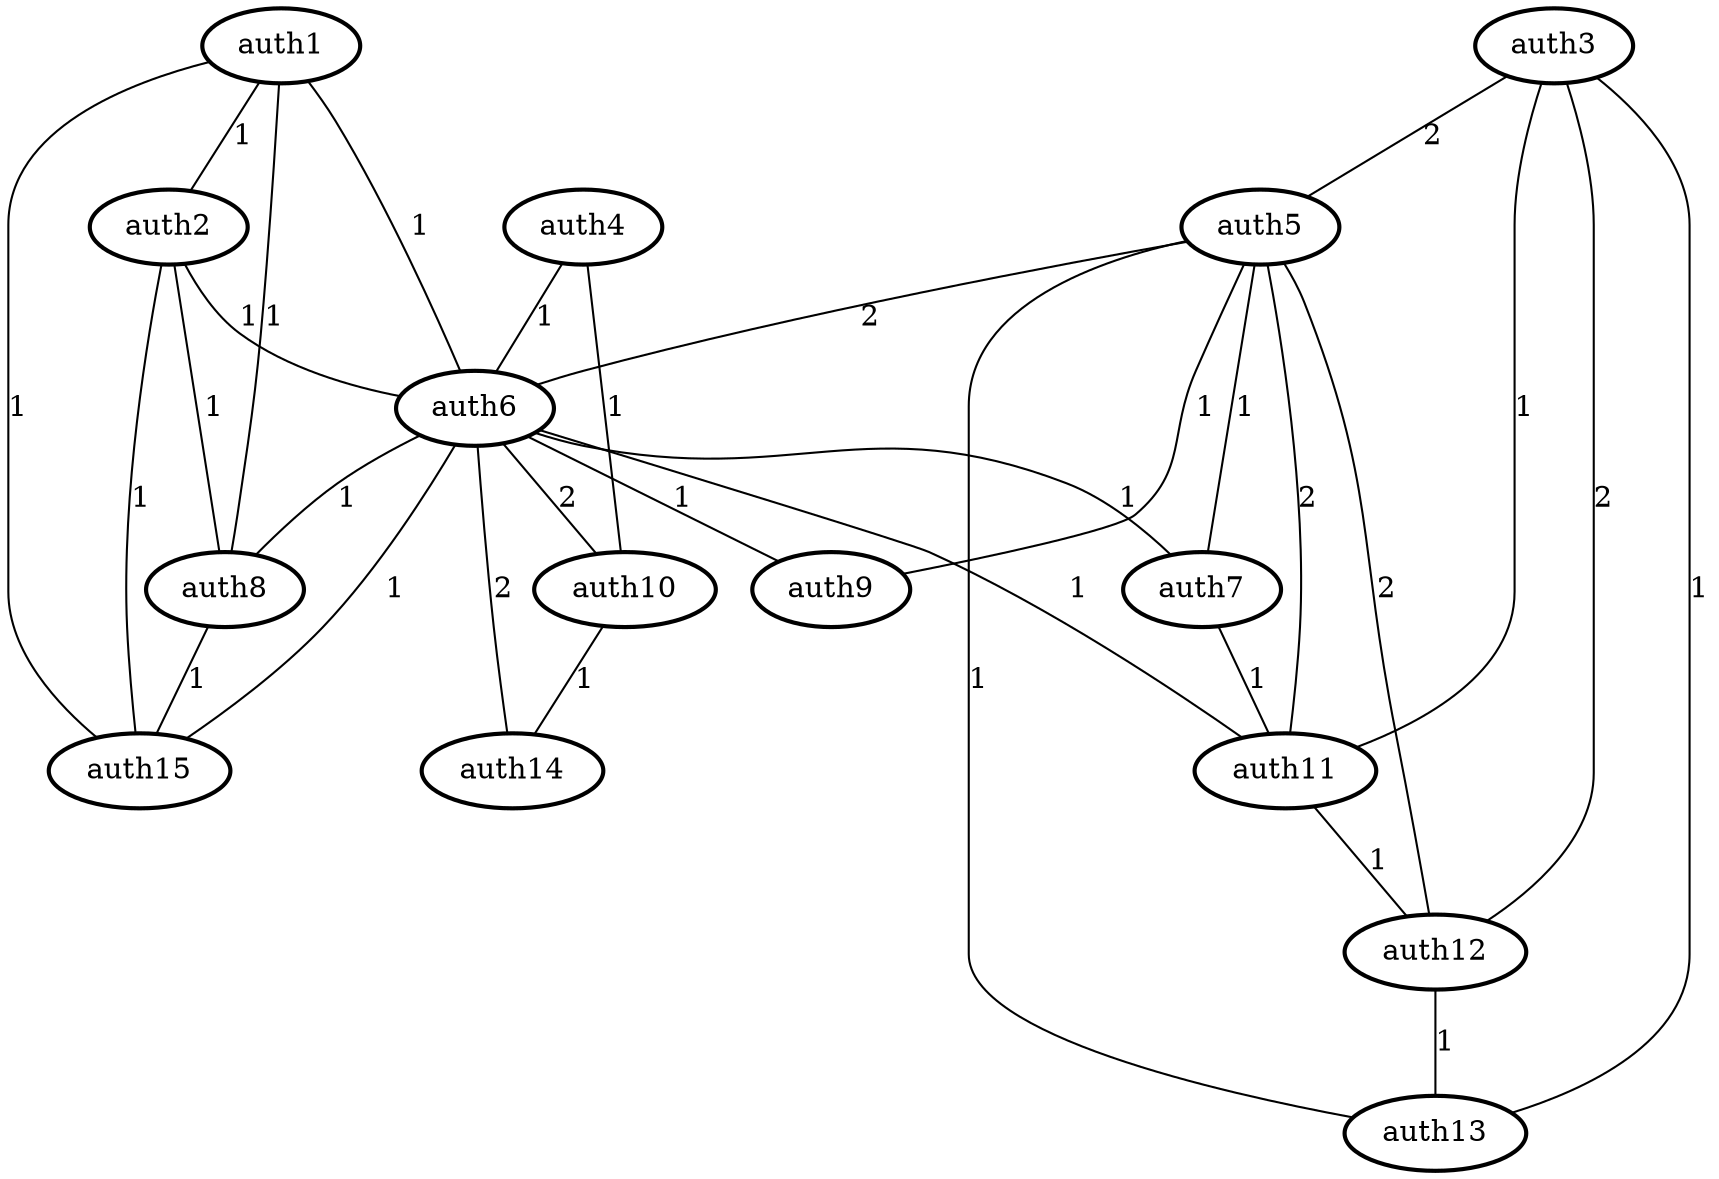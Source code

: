 // induced sub graph
digraph {
	auth1 [penwidth=2]
	auth2 [penwidth=2]
	auth3 [penwidth=2]
	auth4 [penwidth=2]
	auth5 [penwidth=2]
	auth6 [penwidth=2]
	auth7 [penwidth=2]
	auth8 [penwidth=2]
	auth9 [penwidth=2]
	auth10 [penwidth=2]
	auth11 [penwidth=2]
	auth12 [penwidth=2]
	auth13 [penwidth=2]
	auth14 [penwidth=2]
	auth15 [penwidth=2]
	subgraph coauth {
		edge [dir=none]
		auth1 -> auth2 [label=1]
		auth1 -> auth6 [label=1]
		auth1 -> auth8 [label=1]
		auth1 -> auth15 [label=1]
		auth2 -> auth6 [label=1]
		auth2 -> auth8 [label=1]
		auth2 -> auth15 [label=1]
		auth3 -> auth5 [label=2]
		auth3 -> auth11 [label=1]
		auth3 -> auth12 [label=2]
		auth3 -> auth13 [label=1]
		auth4 -> auth6 [label=1]
		auth4 -> auth10 [label=1]
		auth5 -> auth6 [label=2]
		auth5 -> auth7 [label=1]
		auth5 -> auth9 [label=1]
		auth5 -> auth11 [label=2]
		auth5 -> auth12 [label=2]
		auth5 -> auth13 [label=1]
		auth6 -> auth7 [label=1]
		auth6 -> auth8 [label=1]
		auth6 -> auth9 [label=1]
		auth6 -> auth10 [label=2]
		auth6 -> auth11 [label=1]
		auth6 -> auth14 [label=2]
		auth6 -> auth15 [label=1]
		auth7 -> auth11 [label=1]
		auth8 -> auth15 [label=1]
		auth10 -> auth14 [label=1]
		auth11 -> auth12 [label=1]
		auth12 -> auth13 [label=1]
	}
}

